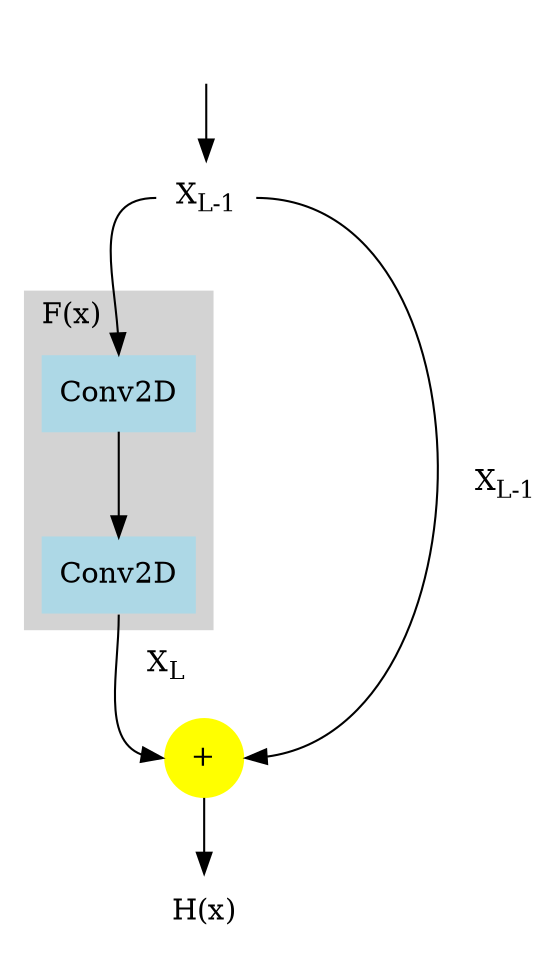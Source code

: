 digraph NeuralNetwork {
    node [shape=box, style=filled, color=white];
    x1 [label=<X<SUB>L-1</SUB>>, width=0.3];
    hidden2 [label="H(x)"];

    subgraph cluster_0 {
    style=filled;
    color=lightgrey;
    label="F(x)";
    labeljust=l

    node [shape=box, style=filled, color=lightblue];

    layer1 [label=<Conv2D>];
    layer2 [label=<Conv2D>];
    }

    node [shape=box, style=invis];
    hidden1 [label=<H<SUB>1</SUB>>];

    node [shape=circle, style=filled, color=yellow];
    plus [label="+"];

    hidden1 -> x1

    x1 -> plus [label=<    X<SUB>L-1</SUB>>, tailport=e, headport=e];

    x1 -> layer1 [tailport=w, headport=n]
    layer1 -> layer2
    layer2 -> plus [label=<   X<SUB>L</SUB>>, tailport=s, headport=w]

    plus -> hidden2
}
